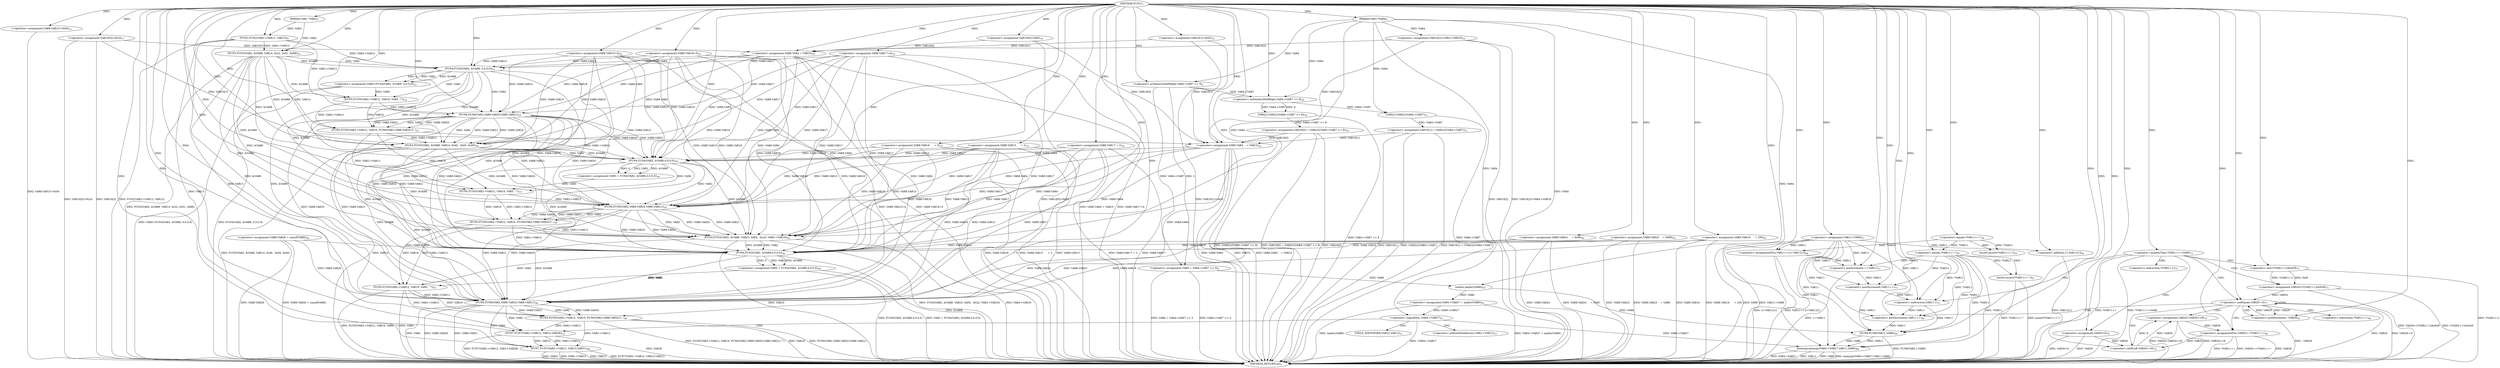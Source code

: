 digraph "FUN1" {  
"8" [label = <(METHOD,FUN1)<SUB>1</SUB>> ]
"347" [label = <(METHOD_RETURN,int)<SUB>1</SUB>> ]
"9" [label = <(PARAM,VAR1 *VAR2)<SUB>1</SUB>> ]
"10" [label = <(PARAM,VAR3 *VAR4)<SUB>1</SUB>> ]
"14" [label = <(&lt;operator&gt;.assignment,VAR6 = VAR4-&gt;VAR7 &gt;&gt; 3)<SUB>4</SUB>> ]
"25" [label = <(FUN2,FUN2(VAR2-&gt;VAR12, VAR13))<SUB>9</SUB>> ]
"30" [label = <(FUN3,FUN3(VAR2, &amp;VAR8, VAR14, 0x22, 0x01, 0xB8))<SUB>12</SUB>> ]
"38" [label = <(&lt;operator&gt;.assignment,VAR8.VAR15=0x04)<SUB>13</SUB>> ]
"43" [label = <(&lt;operator&gt;.assignment,VAR10[0]=0x83)<SUB>14</SUB>> ]
"48" [label = <(&lt;operator&gt;.assignment,VAR10[1]=0x02)<SUB>15</SUB>> ]
"53" [label = <(&lt;operator&gt;.assignment,VAR10[2]=VAR4-&gt;VAR16)<SUB>16</SUB>> ]
"60" [label = <(&lt;operator&gt;.assignment,VAR10[3]=0x2A)<SUB>17</SUB>> ]
"65" [label = <(&lt;operator&gt;.assignment,VAR8.VAR4 = VAR10)<SUB>18</SUB>> ]
"70" [label = <(&lt;operator&gt;.assignment,VAR8.VAR17=4)<SUB>19</SUB>> ]
"75" [label = <(&lt;operator&gt;.assignment,VAR8.VAR15=4)<SUB>20</SUB>> ]
"80" [label = <(&lt;operator&gt;.assignment,VAR8.VAR18=0)<SUB>21</SUB>> ]
"85" [label = <(&lt;operator&gt;.assignment,VAR5=FUN4(VAR2, &amp;VAR8, 0,0,0,0))<SUB>23</SUB>> ]
"95" [label = <(FUN5,FUN5(VAR2-&gt;VAR12, VAR19, VAR5, &quot;&quot;))<SUB>24</SUB>> ]
"102" [label = <(FUN5,FUN5(VAR2-&gt;VAR12, VAR19, FUN6(VAR2,VAR8.VAR20,V...)<SUB>25</SUB>> ]
"116" [label = <(FUN3,FUN3(VAR2, &amp;VAR8, VAR14, 0x46,  0x00, 0x00))<SUB>28</SUB>> ]
"124" [label = <(&lt;operator&gt;.assignment,VAR8.VAR18      = 0)<SUB>29</SUB>> ]
"129" [label = <(&lt;operator&gt;.assignment,VAR10[0] = (VAR22)(VAR4-&gt;VAR7 &gt;&gt; 8))<SUB>30</SUB>> ]
"139" [label = <(&lt;operator&gt;.assignment,VAR10[1] = (VAR22)(VAR4-&gt;VAR7))<SUB>31</SUB>> ]
"147" [label = <(&lt;operator&gt;.assignment,VAR8.VAR4    = VAR10)<SUB>32</SUB>> ]
"152" [label = <(&lt;operator&gt;.assignment,VAR8.VAR15      = 2)<SUB>33</SUB>> ]
"157" [label = <(&lt;operator&gt;.assignment,VAR8.VAR17 = 2)<SUB>34</SUB>> ]
"162" [label = <(&lt;operator&gt;.assignment,VAR5 = FUN4(VAR2, &amp;VAR8,0,0,0,0))<SUB>36</SUB>> ]
"172" [label = <(FUN5,FUN5(VAR2-&gt;VAR12, VAR19, VAR5, &quot;&quot;))<SUB>37</SUB>> ]
"179" [label = <(FUN5,FUN5(VAR2-&gt;VAR12, VAR19, FUN6(VAR2,VAR8.VAR20,V...)<SUB>38</SUB>> ]
"193" [label = <(FUN3,FUN3(VAR2, &amp;VAR8, VAR23, 0xE6,  0x2A, VAR4-&gt;VAR16))<SUB>41</SUB>> ]
"203" [label = <(&lt;operator&gt;.assignment,VAR8.VAR24     = 0x80)<SUB>42</SUB>> ]
"208" [label = <(&lt;operator&gt;.assignment,VAR8.VAR25    = VAR9)<SUB>43</SUB>> ]
"213" [label = <(&lt;operator&gt;.assignment,VAR8.VAR26 = sizeof(VAR9))<SUB>44</SUB>> ]
"219" [label = <(&lt;operator&gt;.assignment,VAR8.VAR18      = 256)<SUB>45</SUB>> ]
"224" [label = <(&lt;operator&gt;.assignment,VAR5 = FUN4(VAR2, &amp;VAR8,0,0,0,0))<SUB>46</SUB>> ]
"234" [label = <(FUN5,FUN5(VAR2-&gt;VAR12, VAR19, VAR5, &quot;&quot;))<SUB>47</SUB>> ]
"241" [label = <(FUN5,FUN5(VAR2-&gt;VAR12, VAR19, FUN6(VAR2,VAR8.VAR20,V...)<SUB>48</SUB>> ]
"255" [label = <(&lt;operator&gt;.assignment,VAR4-&gt;VAR27 = malloc(VAR6))<SUB>50</SUB>> ]
"273" [label = <(&lt;operator&gt;.assignment,VAR11=VAR9)<SUB>57</SUB>> ]
"276" [label = <(assert,assert(*VAR11==''))<SUB>59</SUB>> ]
"281" [label = <(&lt;operator&gt;.assignmentPlus,VAR11+=2+VAR11[1])<SUB>64</SUB>> ]
"288" [label = <(assert,assert(*VAR11==''))<SUB>67</SUB>> ]
"293" [label = <(&lt;operator&gt;.preIncrement,++VAR11)<SUB>72</SUB>> ]
"332" [label = <(FUN8,FUN8(VAR11,VAR6))<SUB>85</SUB>> ]
"335" [label = <(memcpy,memcpy(VAR4-&gt;VAR27,VAR11,VAR6))<SUB>86</SUB>> ]
"341" [label = <(FUN7,FUN7(VAR2-&gt;VAR12, VAR13,VAR31))<SUB>88</SUB>> ]
"262" [label = <(&lt;operator&gt;.logicalNot,!VAR4-&gt;VAR27)<SUB>51</SUB>> ]
"296" [label = <(&lt;operator&gt;.greaterThan,*VAR11++&gt;0x80)<SUB>73</SUB>> ]
"16" [label = <(&lt;operator&gt;.arithmeticShiftRight,VAR4-&gt;VAR7 &gt;&gt; 3)<SUB>4</SUB>> ]
"87" [label = <(FUN4,FUN4(VAR2, &amp;VAR8, 0,0,0,0))<SUB>23</SUB>> ]
"107" [label = <(FUN6,FUN6(VAR2,VAR8.VAR20,VAR8.VAR21))<SUB>25</SUB>> ]
"133" [label = <(VAR22,(VAR22)(VAR4-&gt;VAR7 &gt;&gt; 8))<SUB>30</SUB>> ]
"143" [label = <(VAR22,(VAR22)(VAR4-&gt;VAR7))<SUB>31</SUB>> ]
"164" [label = <(FUN4,FUN4(VAR2, &amp;VAR8,0,0,0,0))<SUB>36</SUB>> ]
"184" [label = <(FUN6,FUN6(VAR2,VAR8.VAR20,VAR8.VAR21))<SUB>38</SUB>> ]
"226" [label = <(FUN4,FUN4(VAR2, &amp;VAR8,0,0,0,0))<SUB>46</SUB>> ]
"246" [label = <(FUN6,FUN6(VAR2,VAR8.VAR20,VAR8.VAR21))<SUB>48</SUB>> ]
"259" [label = <(malloc,malloc(VAR6))<SUB>50</SUB>> ]
"267" [label = <(FUN7,FUN7(VAR2-&gt;VAR12, VAR13,VAR28))<SUB>53</SUB>> ]
"277" [label = <(&lt;operator&gt;.equals,*VAR11=='')<SUB>59</SUB>> ]
"283" [label = <(&lt;operator&gt;.addition,2+VAR11[1])<SUB>64</SUB>> ]
"289" [label = <(&lt;operator&gt;.equals,*VAR11=='')<SUB>67</SUB>> ]
"303" [label = <(&lt;operator&gt;.assignment,VAR29=(*(VAR11-1))&amp;0x0f)<SUB>75</SUB>> ]
"312" [label = <(&lt;operator&gt;.assignment,VAR30=0)<SUB>76</SUB>> ]
"134" [label = <(&lt;operator&gt;.arithmeticShiftRight,VAR4-&gt;VAR7 &gt;&gt; 8)<SUB>30</SUB>> ]
"316" [label = <(&lt;operator&gt;.notEquals,VAR29!=0)<SUB>77</SUB>> ]
"298" [label = <(&lt;operator&gt;.postIncrement,VAR11++)<SUB>73</SUB>> ]
"305" [label = <(&lt;operator&gt;.and,(*(VAR11-1))&amp;0x0f)<SUB>75</SUB>> ]
"320" [label = <(&lt;operator&gt;.assignment,VAR30=VAR30&lt;&lt;8)<SUB>79</SUB>> ]
"325" [label = <(&lt;operator&gt;.assignmentPlus,VAR30+=*VAR11++)<SUB>80</SUB>> ]
"330" [label = <(&lt;operator&gt;.preDecrement,--VAR29)<SUB>81</SUB>> ]
"307" [label = <(&lt;operator&gt;.subtraction,VAR11-1)<SUB>75</SUB>> ]
"322" [label = <(&lt;operator&gt;.shiftLeft,VAR30&lt;&lt;8)<SUB>79</SUB>> ]
"328" [label = <(&lt;operator&gt;.postIncrement,VAR11++)<SUB>80</SUB>> ]
"268" [label = <(&lt;operator&gt;.indirectFieldAccess,VAR2-&gt;VAR12)<SUB>53</SUB>> ]
"270" [label = <(FIELD_IDENTIFIER,VAR12,VAR12)<SUB>53</SUB>> ]
"306" [label = <(&lt;operator&gt;.indirection,*(VAR11-1))<SUB>75</SUB>> ]
"327" [label = <(&lt;operator&gt;.indirection,*VAR11++)<SUB>80</SUB>> ]
  "10" -> "347"  [ label = "DDG: VAR4"] 
  "14" -> "347"  [ label = "DDG: VAR4-&gt;VAR7 &gt;&gt; 3"] 
  "14" -> "347"  [ label = "DDG: VAR6 = VAR4-&gt;VAR7 &gt;&gt; 3"] 
  "25" -> "347"  [ label = "DDG: FUN2(VAR2-&gt;VAR12, VAR13)"] 
  "30" -> "347"  [ label = "DDG: FUN3(VAR2, &amp;VAR8, VAR14, 0x22, 0x01, 0xB8)"] 
  "38" -> "347"  [ label = "DDG: VAR8.VAR15=0x04"] 
  "43" -> "347"  [ label = "DDG: VAR10[0]=0x83"] 
  "48" -> "347"  [ label = "DDG: VAR10[1]=0x02"] 
  "53" -> "347"  [ label = "DDG: VAR10[2]"] 
  "53" -> "347"  [ label = "DDG: VAR10[2]=VAR4-&gt;VAR16"] 
  "60" -> "347"  [ label = "DDG: VAR10[3]"] 
  "60" -> "347"  [ label = "DDG: VAR10[3]=0x2A"] 
  "65" -> "347"  [ label = "DDG: VAR8.VAR4 = VAR10"] 
  "70" -> "347"  [ label = "DDG: VAR8.VAR17=4"] 
  "75" -> "347"  [ label = "DDG: VAR8.VAR15=4"] 
  "80" -> "347"  [ label = "DDG: VAR8.VAR18=0"] 
  "85" -> "347"  [ label = "DDG: FUN4(VAR2, &amp;VAR8, 0,0,0,0)"] 
  "85" -> "347"  [ label = "DDG: VAR5=FUN4(VAR2, &amp;VAR8, 0,0,0,0)"] 
  "116" -> "347"  [ label = "DDG: VAR14"] 
  "116" -> "347"  [ label = "DDG: FUN3(VAR2, &amp;VAR8, VAR14, 0x46,  0x00, 0x00)"] 
  "124" -> "347"  [ label = "DDG: VAR8.VAR18      = 0"] 
  "129" -> "347"  [ label = "DDG: VAR10[0]"] 
  "133" -> "347"  [ label = "DDG: VAR4-&gt;VAR7 &gt;&gt; 8"] 
  "129" -> "347"  [ label = "DDG: (VAR22)(VAR4-&gt;VAR7 &gt;&gt; 8)"] 
  "129" -> "347"  [ label = "DDG: VAR10[0] = (VAR22)(VAR4-&gt;VAR7 &gt;&gt; 8)"] 
  "139" -> "347"  [ label = "DDG: VAR10[1]"] 
  "143" -> "347"  [ label = "DDG: VAR4-&gt;VAR7"] 
  "139" -> "347"  [ label = "DDG: (VAR22)(VAR4-&gt;VAR7)"] 
  "139" -> "347"  [ label = "DDG: VAR10[1] = (VAR22)(VAR4-&gt;VAR7)"] 
  "147" -> "347"  [ label = "DDG: VAR8.VAR4"] 
  "147" -> "347"  [ label = "DDG: VAR10"] 
  "147" -> "347"  [ label = "DDG: VAR8.VAR4    = VAR10"] 
  "152" -> "347"  [ label = "DDG: VAR8.VAR15"] 
  "152" -> "347"  [ label = "DDG: VAR8.VAR15      = 2"] 
  "157" -> "347"  [ label = "DDG: VAR8.VAR17"] 
  "157" -> "347"  [ label = "DDG: VAR8.VAR17 = 2"] 
  "193" -> "347"  [ label = "DDG: VAR4-&gt;VAR16"] 
  "193" -> "347"  [ label = "DDG: FUN3(VAR2, &amp;VAR8, VAR23, 0xE6,  0x2A, VAR4-&gt;VAR16)"] 
  "203" -> "347"  [ label = "DDG: VAR8.VAR24"] 
  "203" -> "347"  [ label = "DDG: VAR8.VAR24     = 0x80"] 
  "208" -> "347"  [ label = "DDG: VAR8.VAR25"] 
  "208" -> "347"  [ label = "DDG: VAR8.VAR25    = VAR9"] 
  "213" -> "347"  [ label = "DDG: VAR8.VAR26"] 
  "213" -> "347"  [ label = "DDG: VAR8.VAR26 = sizeof(VAR9)"] 
  "219" -> "347"  [ label = "DDG: VAR8.VAR18"] 
  "219" -> "347"  [ label = "DDG: VAR8.VAR18      = 256"] 
  "226" -> "347"  [ label = "DDG: &amp;VAR8"] 
  "224" -> "347"  [ label = "DDG: FUN4(VAR2, &amp;VAR8,0,0,0,0)"] 
  "224" -> "347"  [ label = "DDG: VAR5 = FUN4(VAR2, &amp;VAR8,0,0,0,0)"] 
  "234" -> "347"  [ label = "DDG: VAR5"] 
  "234" -> "347"  [ label = "DDG: FUN5(VAR2-&gt;VAR12, VAR19, VAR5, &quot;&quot;)"] 
  "241" -> "347"  [ label = "DDG: VAR19"] 
  "246" -> "347"  [ label = "DDG: VAR2"] 
  "246" -> "347"  [ label = "DDG: VAR8.VAR20"] 
  "246" -> "347"  [ label = "DDG: VAR8.VAR21"] 
  "241" -> "347"  [ label = "DDG: FUN6(VAR2,VAR8.VAR20,VAR8.VAR21)"] 
  "241" -> "347"  [ label = "DDG: FUN5(VAR2-&gt;VAR12, VAR19, FUN6(VAR2,VAR8.VAR20,VAR8.VAR21),&quot;&quot;)"] 
  "255" -> "347"  [ label = "DDG: malloc(VAR6)"] 
  "255" -> "347"  [ label = "DDG: VAR4-&gt;VAR27 = malloc(VAR6)"] 
  "262" -> "347"  [ label = "DDG: !VAR4-&gt;VAR27"] 
  "267" -> "347"  [ label = "DDG: FUN7(VAR2-&gt;VAR12, VAR13,VAR28)"] 
  "273" -> "347"  [ label = "DDG: VAR9"] 
  "273" -> "347"  [ label = "DDG: VAR11=VAR9"] 
  "283" -> "347"  [ label = "DDG: VAR11[1]"] 
  "281" -> "347"  [ label = "DDG: 2+VAR11[1]"] 
  "281" -> "347"  [ label = "DDG: VAR11+=2+VAR11[1]"] 
  "289" -> "347"  [ label = "DDG: *VAR11"] 
  "288" -> "347"  [ label = "DDG: *VAR11==''"] 
  "288" -> "347"  [ label = "DDG: assert(*VAR11=='')"] 
  "293" -> "347"  [ label = "DDG: ++VAR11"] 
  "296" -> "347"  [ label = "DDG: *VAR11++"] 
  "296" -> "347"  [ label = "DDG: *VAR11++&gt;0x80"] 
  "305" -> "347"  [ label = "DDG: *(VAR11-1)"] 
  "303" -> "347"  [ label = "DDG: (*(VAR11-1))&amp;0x0f"] 
  "303" -> "347"  [ label = "DDG: VAR29=(*(VAR11-1))&amp;0x0f"] 
  "312" -> "347"  [ label = "DDG: VAR30"] 
  "312" -> "347"  [ label = "DDG: VAR30=0"] 
  "316" -> "347"  [ label = "DDG: VAR29"] 
  "316" -> "347"  [ label = "DDG: VAR29!=0"] 
  "332" -> "347"  [ label = "DDG: FUN8(VAR11,VAR6)"] 
  "335" -> "347"  [ label = "DDG: VAR4-&gt;VAR27"] 
  "335" -> "347"  [ label = "DDG: VAR11"] 
  "335" -> "347"  [ label = "DDG: VAR6"] 
  "335" -> "347"  [ label = "DDG: memcpy(VAR4-&gt;VAR27,VAR11,VAR6)"] 
  "341" -> "347"  [ label = "DDG: VAR2-&gt;VAR12"] 
  "341" -> "347"  [ label = "DDG: VAR13"] 
  "341" -> "347"  [ label = "DDG: FUN7(VAR2-&gt;VAR12, VAR13,VAR31)"] 
  "320" -> "347"  [ label = "DDG: VAR30&lt;&lt;8"] 
  "320" -> "347"  [ label = "DDG: VAR30=VAR30&lt;&lt;8"] 
  "325" -> "347"  [ label = "DDG: VAR30"] 
  "325" -> "347"  [ label = "DDG: *VAR11++"] 
  "325" -> "347"  [ label = "DDG: VAR30+=*VAR11++"] 
  "330" -> "347"  [ label = "DDG: --VAR29"] 
  "193" -> "347"  [ label = "DDG: VAR23"] 
  "267" -> "347"  [ label = "DDG: VAR28"] 
  "341" -> "347"  [ label = "DDG: VAR31"] 
  "8" -> "9"  [ label = "DDG: "] 
  "8" -> "10"  [ label = "DDG: "] 
  "16" -> "14"  [ label = "DDG: VAR4-&gt;VAR7"] 
  "16" -> "14"  [ label = "DDG: 3"] 
  "8" -> "38"  [ label = "DDG: "] 
  "8" -> "43"  [ label = "DDG: "] 
  "8" -> "48"  [ label = "DDG: "] 
  "10" -> "53"  [ label = "DDG: VAR4"] 
  "8" -> "60"  [ label = "DDG: "] 
  "43" -> "65"  [ label = "DDG: VAR10[0]"] 
  "48" -> "65"  [ label = "DDG: VAR10[1]"] 
  "53" -> "65"  [ label = "DDG: VAR10[2]"] 
  "60" -> "65"  [ label = "DDG: VAR10[3]"] 
  "8" -> "65"  [ label = "DDG: "] 
  "8" -> "70"  [ label = "DDG: "] 
  "8" -> "75"  [ label = "DDG: "] 
  "8" -> "80"  [ label = "DDG: "] 
  "87" -> "85"  [ label = "DDG: 0"] 
  "87" -> "85"  [ label = "DDG: VAR2"] 
  "87" -> "85"  [ label = "DDG: &amp;VAR8"] 
  "8" -> "124"  [ label = "DDG: "] 
  "133" -> "129"  [ label = "DDG: VAR4-&gt;VAR7 &gt;&gt; 8"] 
  "143" -> "139"  [ label = "DDG: VAR4-&gt;VAR7"] 
  "53" -> "147"  [ label = "DDG: VAR10[2]"] 
  "60" -> "147"  [ label = "DDG: VAR10[3]"] 
  "129" -> "147"  [ label = "DDG: VAR10[0]"] 
  "139" -> "147"  [ label = "DDG: VAR10[1]"] 
  "8" -> "147"  [ label = "DDG: "] 
  "43" -> "147"  [ label = "DDG: VAR10[0]"] 
  "48" -> "147"  [ label = "DDG: VAR10[1]"] 
  "8" -> "152"  [ label = "DDG: "] 
  "8" -> "157"  [ label = "DDG: "] 
  "164" -> "162"  [ label = "DDG: &amp;VAR8"] 
  "164" -> "162"  [ label = "DDG: 0"] 
  "164" -> "162"  [ label = "DDG: VAR2"] 
  "8" -> "203"  [ label = "DDG: "] 
  "8" -> "208"  [ label = "DDG: "] 
  "8" -> "219"  [ label = "DDG: "] 
  "226" -> "224"  [ label = "DDG: 0"] 
  "226" -> "224"  [ label = "DDG: VAR2"] 
  "226" -> "224"  [ label = "DDG: &amp;VAR8"] 
  "259" -> "255"  [ label = "DDG: VAR6"] 
  "8" -> "273"  [ label = "DDG: "] 
  "8" -> "281"  [ label = "DDG: "] 
  "273" -> "281"  [ label = "DDG: VAR11"] 
  "9" -> "25"  [ label = "DDG: VAR2"] 
  "8" -> "25"  [ label = "DDG: "] 
  "9" -> "30"  [ label = "DDG: VAR2"] 
  "25" -> "30"  [ label = "DDG: VAR2-&gt;VAR12"] 
  "8" -> "30"  [ label = "DDG: "] 
  "25" -> "95"  [ label = "DDG: VAR2-&gt;VAR12"] 
  "87" -> "95"  [ label = "DDG: VAR2"] 
  "8" -> "95"  [ label = "DDG: "] 
  "85" -> "95"  [ label = "DDG: VAR5"] 
  "95" -> "102"  [ label = "DDG: VAR2-&gt;VAR12"] 
  "107" -> "102"  [ label = "DDG: VAR2"] 
  "95" -> "102"  [ label = "DDG: VAR19"] 
  "8" -> "102"  [ label = "DDG: "] 
  "107" -> "102"  [ label = "DDG: VAR8.VAR20"] 
  "107" -> "102"  [ label = "DDG: VAR8.VAR21"] 
  "102" -> "116"  [ label = "DDG: VAR2-&gt;VAR12"] 
  "107" -> "116"  [ label = "DDG: VAR2"] 
  "8" -> "116"  [ label = "DDG: "] 
  "87" -> "116"  [ label = "DDG: &amp;VAR8"] 
  "65" -> "116"  [ label = "DDG: VAR8.VAR4"] 
  "70" -> "116"  [ label = "DDG: VAR8.VAR17"] 
  "75" -> "116"  [ label = "DDG: VAR8.VAR15"] 
  "80" -> "116"  [ label = "DDG: VAR8.VAR18"] 
  "107" -> "116"  [ label = "DDG: VAR8.VAR20"] 
  "107" -> "116"  [ label = "DDG: VAR8.VAR21"] 
  "30" -> "116"  [ label = "DDG: &amp;VAR8"] 
  "30" -> "116"  [ label = "DDG: VAR14"] 
  "102" -> "172"  [ label = "DDG: VAR2-&gt;VAR12"] 
  "164" -> "172"  [ label = "DDG: VAR2"] 
  "102" -> "172"  [ label = "DDG: VAR19"] 
  "8" -> "172"  [ label = "DDG: "] 
  "162" -> "172"  [ label = "DDG: VAR5"] 
  "172" -> "179"  [ label = "DDG: VAR2-&gt;VAR12"] 
  "184" -> "179"  [ label = "DDG: VAR2"] 
  "172" -> "179"  [ label = "DDG: VAR19"] 
  "8" -> "179"  [ label = "DDG: "] 
  "184" -> "179"  [ label = "DDG: VAR8.VAR20"] 
  "184" -> "179"  [ label = "DDG: VAR8.VAR21"] 
  "179" -> "193"  [ label = "DDG: VAR2-&gt;VAR12"] 
  "184" -> "193"  [ label = "DDG: VAR2"] 
  "8" -> "193"  [ label = "DDG: "] 
  "164" -> "193"  [ label = "DDG: &amp;VAR8"] 
  "124" -> "193"  [ label = "DDG: VAR8.VAR18"] 
  "147" -> "193"  [ label = "DDG: VAR8.VAR4"] 
  "152" -> "193"  [ label = "DDG: VAR8.VAR15"] 
  "157" -> "193"  [ label = "DDG: VAR8.VAR17"] 
  "184" -> "193"  [ label = "DDG: VAR8.VAR20"] 
  "184" -> "193"  [ label = "DDG: VAR8.VAR21"] 
  "30" -> "193"  [ label = "DDG: &amp;VAR8"] 
  "65" -> "193"  [ label = "DDG: VAR8.VAR4"] 
  "70" -> "193"  [ label = "DDG: VAR8.VAR17"] 
  "75" -> "193"  [ label = "DDG: VAR8.VAR15"] 
  "80" -> "193"  [ label = "DDG: VAR8.VAR18"] 
  "87" -> "193"  [ label = "DDG: &amp;VAR8"] 
  "107" -> "193"  [ label = "DDG: VAR8.VAR20"] 
  "107" -> "193"  [ label = "DDG: VAR8.VAR21"] 
  "116" -> "193"  [ label = "DDG: &amp;VAR8"] 
  "10" -> "193"  [ label = "DDG: VAR4"] 
  "179" -> "234"  [ label = "DDG: VAR2-&gt;VAR12"] 
  "226" -> "234"  [ label = "DDG: VAR2"] 
  "179" -> "234"  [ label = "DDG: VAR19"] 
  "8" -> "234"  [ label = "DDG: "] 
  "224" -> "234"  [ label = "DDG: VAR5"] 
  "234" -> "241"  [ label = "DDG: VAR2-&gt;VAR12"] 
  "246" -> "241"  [ label = "DDG: VAR2"] 
  "234" -> "241"  [ label = "DDG: VAR19"] 
  "8" -> "241"  [ label = "DDG: "] 
  "246" -> "241"  [ label = "DDG: VAR8.VAR20"] 
  "246" -> "241"  [ label = "DDG: VAR8.VAR21"] 
  "277" -> "276"  [ label = "DDG: *VAR11"] 
  "277" -> "276"  [ label = "DDG: ''"] 
  "277" -> "281"  [ label = "DDG: *VAR11"] 
  "289" -> "288"  [ label = "DDG: *VAR11"] 
  "289" -> "288"  [ label = "DDG: ''"] 
  "281" -> "293"  [ label = "DDG: VAR11"] 
  "289" -> "293"  [ label = "DDG: *VAR11"] 
  "8" -> "293"  [ label = "DDG: "] 
  "273" -> "293"  [ label = "DDG: VAR11"] 
  "289" -> "332"  [ label = "DDG: *VAR11"] 
  "298" -> "332"  [ label = "DDG: VAR11"] 
  "307" -> "332"  [ label = "DDG: VAR11"] 
  "328" -> "332"  [ label = "DDG: VAR11"] 
  "8" -> "332"  [ label = "DDG: "] 
  "273" -> "332"  [ label = "DDG: VAR11"] 
  "259" -> "332"  [ label = "DDG: VAR6"] 
  "10" -> "335"  [ label = "DDG: VAR4"] 
  "262" -> "335"  [ label = "DDG: VAR4-&gt;VAR27"] 
  "289" -> "335"  [ label = "DDG: *VAR11"] 
  "332" -> "335"  [ label = "DDG: VAR11"] 
  "8" -> "335"  [ label = "DDG: "] 
  "273" -> "335"  [ label = "DDG: VAR11"] 
  "332" -> "335"  [ label = "DDG: VAR6"] 
  "241" -> "341"  [ label = "DDG: VAR2-&gt;VAR12"] 
  "246" -> "341"  [ label = "DDG: VAR2"] 
  "267" -> "341"  [ label = "DDG: VAR2-&gt;VAR12"] 
  "25" -> "341"  [ label = "DDG: VAR13"] 
  "267" -> "341"  [ label = "DDG: VAR13"] 
  "8" -> "341"  [ label = "DDG: "] 
  "10" -> "16"  [ label = "DDG: VAR4"] 
  "8" -> "16"  [ label = "DDG: "] 
  "25" -> "87"  [ label = "DDG: VAR2-&gt;VAR12"] 
  "30" -> "87"  [ label = "DDG: VAR2"] 
  "8" -> "87"  [ label = "DDG: "] 
  "30" -> "87"  [ label = "DDG: &amp;VAR8"] 
  "65" -> "87"  [ label = "DDG: VAR8.VAR4"] 
  "70" -> "87"  [ label = "DDG: VAR8.VAR17"] 
  "75" -> "87"  [ label = "DDG: VAR8.VAR15"] 
  "80" -> "87"  [ label = "DDG: VAR8.VAR18"] 
  "87" -> "107"  [ label = "DDG: VAR2"] 
  "95" -> "107"  [ label = "DDG: VAR2-&gt;VAR12"] 
  "8" -> "107"  [ label = "DDG: "] 
  "30" -> "107"  [ label = "DDG: &amp;VAR8"] 
  "65" -> "107"  [ label = "DDG: VAR8.VAR4"] 
  "70" -> "107"  [ label = "DDG: VAR8.VAR17"] 
  "75" -> "107"  [ label = "DDG: VAR8.VAR15"] 
  "80" -> "107"  [ label = "DDG: VAR8.VAR18"] 
  "134" -> "133"  [ label = "DDG: VAR4-&gt;VAR7"] 
  "134" -> "133"  [ label = "DDG: 8"] 
  "10" -> "143"  [ label = "DDG: VAR4"] 
  "134" -> "143"  [ label = "DDG: VAR4-&gt;VAR7"] 
  "102" -> "164"  [ label = "DDG: VAR2-&gt;VAR12"] 
  "116" -> "164"  [ label = "DDG: VAR2"] 
  "8" -> "164"  [ label = "DDG: "] 
  "116" -> "164"  [ label = "DDG: &amp;VAR8"] 
  "107" -> "164"  [ label = "DDG: VAR8.VAR20"] 
  "107" -> "164"  [ label = "DDG: VAR8.VAR21"] 
  "124" -> "164"  [ label = "DDG: VAR8.VAR18"] 
  "147" -> "164"  [ label = "DDG: VAR8.VAR4"] 
  "152" -> "164"  [ label = "DDG: VAR8.VAR15"] 
  "157" -> "164"  [ label = "DDG: VAR8.VAR17"] 
  "30" -> "164"  [ label = "DDG: &amp;VAR8"] 
  "65" -> "164"  [ label = "DDG: VAR8.VAR4"] 
  "70" -> "164"  [ label = "DDG: VAR8.VAR17"] 
  "75" -> "164"  [ label = "DDG: VAR8.VAR15"] 
  "80" -> "164"  [ label = "DDG: VAR8.VAR18"] 
  "87" -> "164"  [ label = "DDG: &amp;VAR8"] 
  "164" -> "184"  [ label = "DDG: VAR2"] 
  "172" -> "184"  [ label = "DDG: VAR2-&gt;VAR12"] 
  "8" -> "184"  [ label = "DDG: "] 
  "107" -> "184"  [ label = "DDG: VAR8.VAR20"] 
  "30" -> "184"  [ label = "DDG: &amp;VAR8"] 
  "65" -> "184"  [ label = "DDG: VAR8.VAR4"] 
  "70" -> "184"  [ label = "DDG: VAR8.VAR17"] 
  "75" -> "184"  [ label = "DDG: VAR8.VAR15"] 
  "80" -> "184"  [ label = "DDG: VAR8.VAR18"] 
  "87" -> "184"  [ label = "DDG: &amp;VAR8"] 
  "107" -> "184"  [ label = "DDG: VAR8.VAR21"] 
  "116" -> "184"  [ label = "DDG: &amp;VAR8"] 
  "124" -> "184"  [ label = "DDG: VAR8.VAR18"] 
  "147" -> "184"  [ label = "DDG: VAR8.VAR4"] 
  "152" -> "184"  [ label = "DDG: VAR8.VAR15"] 
  "157" -> "184"  [ label = "DDG: VAR8.VAR17"] 
  "179" -> "226"  [ label = "DDG: VAR2-&gt;VAR12"] 
  "193" -> "226"  [ label = "DDG: VAR2"] 
  "8" -> "226"  [ label = "DDG: "] 
  "193" -> "226"  [ label = "DDG: &amp;VAR8"] 
  "147" -> "226"  [ label = "DDG: VAR8.VAR4"] 
  "152" -> "226"  [ label = "DDG: VAR8.VAR15"] 
  "157" -> "226"  [ label = "DDG: VAR8.VAR17"] 
  "184" -> "226"  [ label = "DDG: VAR8.VAR20"] 
  "184" -> "226"  [ label = "DDG: VAR8.VAR21"] 
  "203" -> "226"  [ label = "DDG: VAR8.VAR24"] 
  "208" -> "226"  [ label = "DDG: VAR8.VAR25"] 
  "213" -> "226"  [ label = "DDG: VAR8.VAR26"] 
  "219" -> "226"  [ label = "DDG: VAR8.VAR18"] 
  "30" -> "226"  [ label = "DDG: &amp;VAR8"] 
  "65" -> "226"  [ label = "DDG: VAR8.VAR4"] 
  "70" -> "226"  [ label = "DDG: VAR8.VAR17"] 
  "75" -> "226"  [ label = "DDG: VAR8.VAR15"] 
  "80" -> "226"  [ label = "DDG: VAR8.VAR18"] 
  "87" -> "226"  [ label = "DDG: &amp;VAR8"] 
  "107" -> "226"  [ label = "DDG: VAR8.VAR20"] 
  "107" -> "226"  [ label = "DDG: VAR8.VAR21"] 
  "116" -> "226"  [ label = "DDG: &amp;VAR8"] 
  "124" -> "226"  [ label = "DDG: VAR8.VAR18"] 
  "164" -> "226"  [ label = "DDG: &amp;VAR8"] 
  "226" -> "246"  [ label = "DDG: VAR2"] 
  "234" -> "246"  [ label = "DDG: VAR2-&gt;VAR12"] 
  "8" -> "246"  [ label = "DDG: "] 
  "184" -> "246"  [ label = "DDG: VAR8.VAR20"] 
  "30" -> "246"  [ label = "DDG: &amp;VAR8"] 
  "65" -> "246"  [ label = "DDG: VAR8.VAR4"] 
  "70" -> "246"  [ label = "DDG: VAR8.VAR17"] 
  "75" -> "246"  [ label = "DDG: VAR8.VAR15"] 
  "80" -> "246"  [ label = "DDG: VAR8.VAR18"] 
  "87" -> "246"  [ label = "DDG: &amp;VAR8"] 
  "107" -> "246"  [ label = "DDG: VAR8.VAR20"] 
  "107" -> "246"  [ label = "DDG: VAR8.VAR21"] 
  "116" -> "246"  [ label = "DDG: &amp;VAR8"] 
  "124" -> "246"  [ label = "DDG: VAR8.VAR18"] 
  "147" -> "246"  [ label = "DDG: VAR8.VAR4"] 
  "152" -> "246"  [ label = "DDG: VAR8.VAR15"] 
  "157" -> "246"  [ label = "DDG: VAR8.VAR17"] 
  "164" -> "246"  [ label = "DDG: &amp;VAR8"] 
  "184" -> "246"  [ label = "DDG: VAR8.VAR21"] 
  "193" -> "246"  [ label = "DDG: &amp;VAR8"] 
  "203" -> "246"  [ label = "DDG: VAR8.VAR24"] 
  "208" -> "246"  [ label = "DDG: VAR8.VAR25"] 
  "213" -> "246"  [ label = "DDG: VAR8.VAR26"] 
  "219" -> "246"  [ label = "DDG: VAR8.VAR18"] 
  "14" -> "259"  [ label = "DDG: VAR6"] 
  "8" -> "259"  [ label = "DDG: "] 
  "10" -> "262"  [ label = "DDG: VAR4"] 
  "255" -> "262"  [ label = "DDG: VAR4-&gt;VAR27"] 
  "8" -> "277"  [ label = "DDG: "] 
  "8" -> "283"  [ label = "DDG: "] 
  "273" -> "283"  [ label = "DDG: VAR11"] 
  "277" -> "289"  [ label = "DDG: *VAR11"] 
  "8" -> "289"  [ label = "DDG: "] 
  "8" -> "296"  [ label = "DDG: "] 
  "305" -> "303"  [ label = "DDG: *(VAR11-1)"] 
  "305" -> "303"  [ label = "DDG: 0x0f"] 
  "8" -> "312"  [ label = "DDG: "] 
  "10" -> "134"  [ label = "DDG: VAR4"] 
  "16" -> "134"  [ label = "DDG: VAR4-&gt;VAR7"] 
  "8" -> "134"  [ label = "DDG: "] 
  "241" -> "267"  [ label = "DDG: VAR2-&gt;VAR12"] 
  "246" -> "267"  [ label = "DDG: VAR2"] 
  "25" -> "267"  [ label = "DDG: VAR13"] 
  "8" -> "267"  [ label = "DDG: "] 
  "289" -> "298"  [ label = "DDG: *VAR11"] 
  "293" -> "298"  [ label = "DDG: VAR11"] 
  "8" -> "298"  [ label = "DDG: "] 
  "273" -> "298"  [ label = "DDG: VAR11"] 
  "8" -> "305"  [ label = "DDG: "] 
  "303" -> "316"  [ label = "DDG: VAR29"] 
  "330" -> "316"  [ label = "DDG: VAR29"] 
  "8" -> "316"  [ label = "DDG: "] 
  "322" -> "320"  [ label = "DDG: VAR30"] 
  "322" -> "320"  [ label = "DDG: 8"] 
  "320" -> "325"  [ label = "DDG: VAR30"] 
  "8" -> "325"  [ label = "DDG: "] 
  "316" -> "330"  [ label = "DDG: VAR29"] 
  "8" -> "330"  [ label = "DDG: "] 
  "289" -> "307"  [ label = "DDG: *VAR11"] 
  "298" -> "307"  [ label = "DDG: VAR11"] 
  "8" -> "307"  [ label = "DDG: "] 
  "273" -> "307"  [ label = "DDG: VAR11"] 
  "312" -> "322"  [ label = "DDG: VAR30"] 
  "325" -> "322"  [ label = "DDG: VAR30"] 
  "8" -> "322"  [ label = "DDG: "] 
  "289" -> "328"  [ label = "DDG: *VAR11"] 
  "307" -> "328"  [ label = "DDG: VAR11"] 
  "8" -> "328"  [ label = "DDG: "] 
  "273" -> "328"  [ label = "DDG: VAR11"] 
  "262" -> "267"  [ label = "CDG: "] 
  "262" -> "268"  [ label = "CDG: "] 
  "262" -> "270"  [ label = "CDG: "] 
  "296" -> "305"  [ label = "CDG: "] 
  "296" -> "307"  [ label = "CDG: "] 
  "296" -> "303"  [ label = "CDG: "] 
  "296" -> "312"  [ label = "CDG: "] 
  "296" -> "316"  [ label = "CDG: "] 
  "296" -> "306"  [ label = "CDG: "] 
  "316" -> "320"  [ label = "CDG: "] 
  "316" -> "325"  [ label = "CDG: "] 
  "316" -> "322"  [ label = "CDG: "] 
  "316" -> "330"  [ label = "CDG: "] 
  "316" -> "327"  [ label = "CDG: "] 
  "316" -> "316"  [ label = "CDG: "] 
  "316" -> "328"  [ label = "CDG: "] 
}
